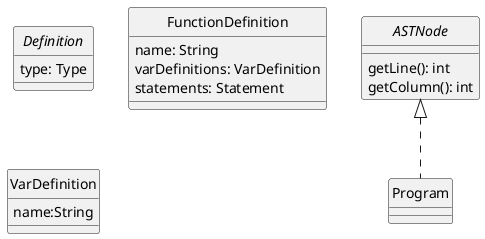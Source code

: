@startuml Program
skinparam style strictuml
skinparam monochrome true


interface ASTNode {
    getLine(): int
    getColumn(): int
}

class Program

interface Definition{
type: Type
}
class FunctionDefinition{
    name: String
    varDefinitions: VarDefinition
    statements: Statement
}
class VarDefinition{
name:String
}

ASTNode <|.. Program

@enduml
